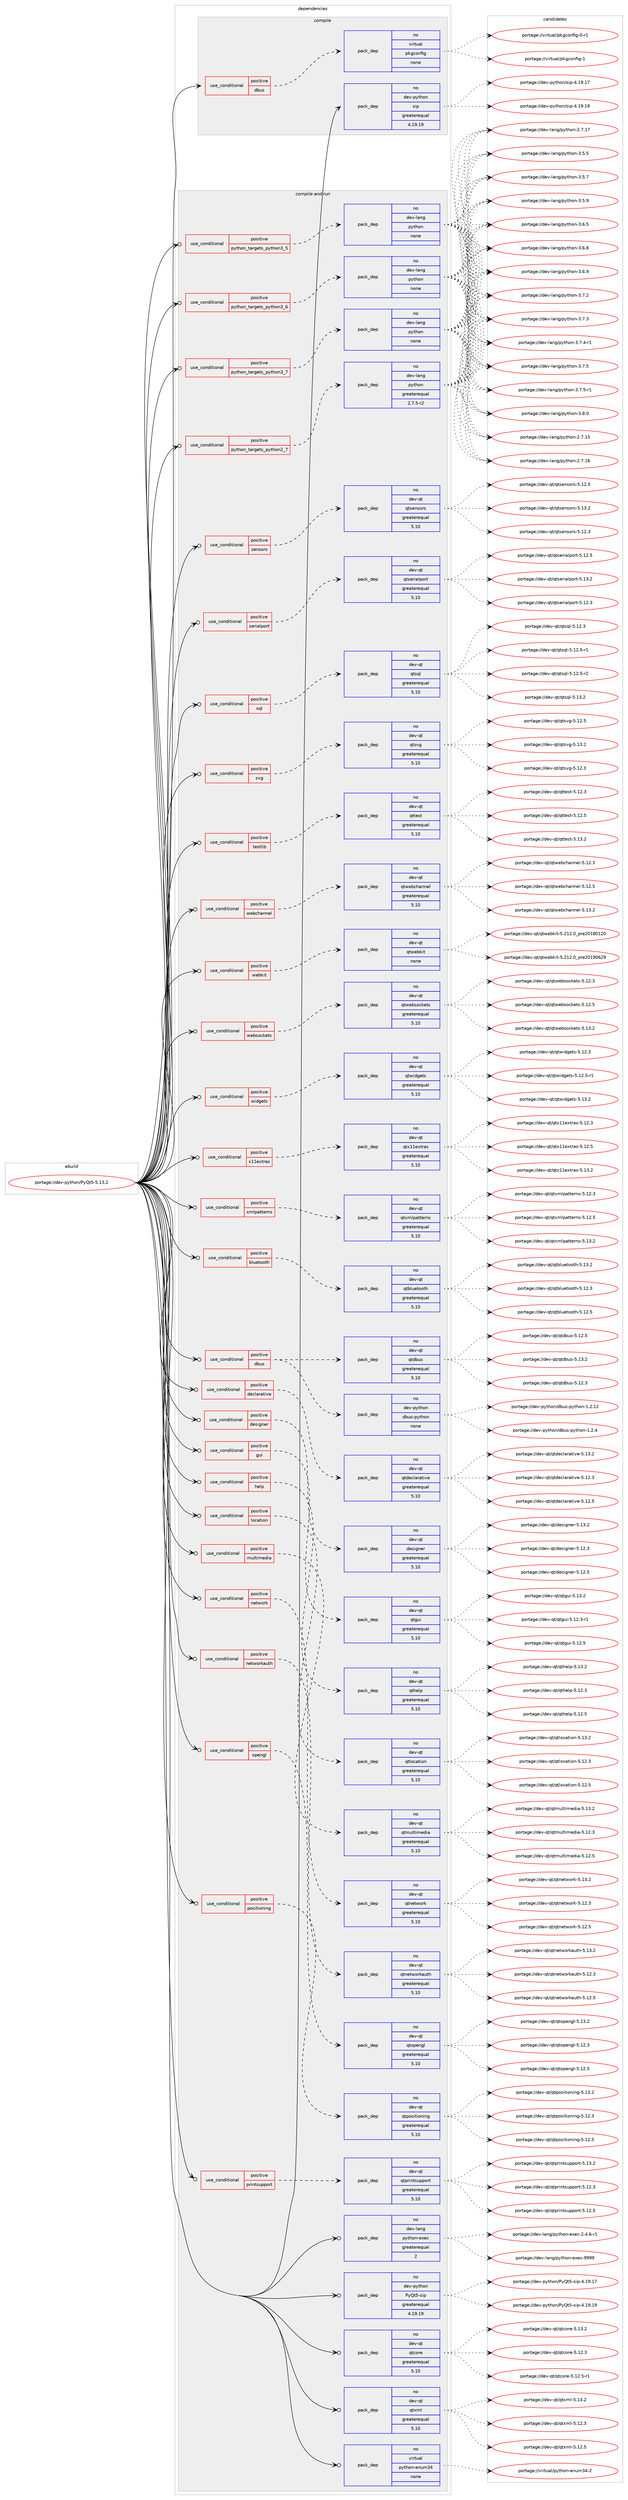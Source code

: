 digraph prolog {

# *************
# Graph options
# *************

newrank=true;
concentrate=true;
compound=true;
graph [rankdir=LR,fontname=Helvetica,fontsize=10,ranksep=1.5];#, ranksep=2.5, nodesep=0.2];
edge  [arrowhead=vee];
node  [fontname=Helvetica,fontsize=10];

# **********
# The ebuild
# **********

subgraph cluster_leftcol {
color=gray;
rank=same;
label=<<i>ebuild</i>>;
id [label="portage://dev-python/PyQt5-5.13.2", color=red, width=4, href="../dev-python/PyQt5-5.13.2.svg"];
}

# ****************
# The dependencies
# ****************

subgraph cluster_midcol {
color=gray;
label=<<i>dependencies</i>>;
subgraph cluster_compile {
fillcolor="#eeeeee";
style=filled;
label=<<i>compile</i>>;
subgraph cond25080 {
dependency128060 [label=<<TABLE BORDER="0" CELLBORDER="1" CELLSPACING="0" CELLPADDING="4"><TR><TD ROWSPAN="3" CELLPADDING="10">use_conditional</TD></TR><TR><TD>positive</TD></TR><TR><TD>dbus</TD></TR></TABLE>>, shape=none, color=red];
subgraph pack99677 {
dependency128061 [label=<<TABLE BORDER="0" CELLBORDER="1" CELLSPACING="0" CELLPADDING="4" WIDTH="220"><TR><TD ROWSPAN="6" CELLPADDING="30">pack_dep</TD></TR><TR><TD WIDTH="110">no</TD></TR><TR><TD>virtual</TD></TR><TR><TD>pkgconfig</TD></TR><TR><TD>none</TD></TR><TR><TD></TD></TR></TABLE>>, shape=none, color=blue];
}
dependency128060:e -> dependency128061:w [weight=20,style="dashed",arrowhead="vee"];
}
id:e -> dependency128060:w [weight=20,style="solid",arrowhead="vee"];
subgraph pack99678 {
dependency128062 [label=<<TABLE BORDER="0" CELLBORDER="1" CELLSPACING="0" CELLPADDING="4" WIDTH="220"><TR><TD ROWSPAN="6" CELLPADDING="30">pack_dep</TD></TR><TR><TD WIDTH="110">no</TD></TR><TR><TD>dev-python</TD></TR><TR><TD>sip</TD></TR><TR><TD>greaterequal</TD></TR><TR><TD>4.19.19</TD></TR></TABLE>>, shape=none, color=blue];
}
id:e -> dependency128062:w [weight=20,style="solid",arrowhead="vee"];
}
subgraph cluster_compileandrun {
fillcolor="#eeeeee";
style=filled;
label=<<i>compile and run</i>>;
subgraph cond25081 {
dependency128063 [label=<<TABLE BORDER="0" CELLBORDER="1" CELLSPACING="0" CELLPADDING="4"><TR><TD ROWSPAN="3" CELLPADDING="10">use_conditional</TD></TR><TR><TD>positive</TD></TR><TR><TD>bluetooth</TD></TR></TABLE>>, shape=none, color=red];
subgraph pack99679 {
dependency128064 [label=<<TABLE BORDER="0" CELLBORDER="1" CELLSPACING="0" CELLPADDING="4" WIDTH="220"><TR><TD ROWSPAN="6" CELLPADDING="30">pack_dep</TD></TR><TR><TD WIDTH="110">no</TD></TR><TR><TD>dev-qt</TD></TR><TR><TD>qtbluetooth</TD></TR><TR><TD>greaterequal</TD></TR><TR><TD>5.10</TD></TR></TABLE>>, shape=none, color=blue];
}
dependency128063:e -> dependency128064:w [weight=20,style="dashed",arrowhead="vee"];
}
id:e -> dependency128063:w [weight=20,style="solid",arrowhead="odotvee"];
subgraph cond25082 {
dependency128065 [label=<<TABLE BORDER="0" CELLBORDER="1" CELLSPACING="0" CELLPADDING="4"><TR><TD ROWSPAN="3" CELLPADDING="10">use_conditional</TD></TR><TR><TD>positive</TD></TR><TR><TD>dbus</TD></TR></TABLE>>, shape=none, color=red];
subgraph pack99680 {
dependency128066 [label=<<TABLE BORDER="0" CELLBORDER="1" CELLSPACING="0" CELLPADDING="4" WIDTH="220"><TR><TD ROWSPAN="6" CELLPADDING="30">pack_dep</TD></TR><TR><TD WIDTH="110">no</TD></TR><TR><TD>dev-python</TD></TR><TR><TD>dbus-python</TD></TR><TR><TD>none</TD></TR><TR><TD></TD></TR></TABLE>>, shape=none, color=blue];
}
dependency128065:e -> dependency128066:w [weight=20,style="dashed",arrowhead="vee"];
subgraph pack99681 {
dependency128067 [label=<<TABLE BORDER="0" CELLBORDER="1" CELLSPACING="0" CELLPADDING="4" WIDTH="220"><TR><TD ROWSPAN="6" CELLPADDING="30">pack_dep</TD></TR><TR><TD WIDTH="110">no</TD></TR><TR><TD>dev-qt</TD></TR><TR><TD>qtdbus</TD></TR><TR><TD>greaterequal</TD></TR><TR><TD>5.10</TD></TR></TABLE>>, shape=none, color=blue];
}
dependency128065:e -> dependency128067:w [weight=20,style="dashed",arrowhead="vee"];
}
id:e -> dependency128065:w [weight=20,style="solid",arrowhead="odotvee"];
subgraph cond25083 {
dependency128068 [label=<<TABLE BORDER="0" CELLBORDER="1" CELLSPACING="0" CELLPADDING="4"><TR><TD ROWSPAN="3" CELLPADDING="10">use_conditional</TD></TR><TR><TD>positive</TD></TR><TR><TD>declarative</TD></TR></TABLE>>, shape=none, color=red];
subgraph pack99682 {
dependency128069 [label=<<TABLE BORDER="0" CELLBORDER="1" CELLSPACING="0" CELLPADDING="4" WIDTH="220"><TR><TD ROWSPAN="6" CELLPADDING="30">pack_dep</TD></TR><TR><TD WIDTH="110">no</TD></TR><TR><TD>dev-qt</TD></TR><TR><TD>qtdeclarative</TD></TR><TR><TD>greaterequal</TD></TR><TR><TD>5.10</TD></TR></TABLE>>, shape=none, color=blue];
}
dependency128068:e -> dependency128069:w [weight=20,style="dashed",arrowhead="vee"];
}
id:e -> dependency128068:w [weight=20,style="solid",arrowhead="odotvee"];
subgraph cond25084 {
dependency128070 [label=<<TABLE BORDER="0" CELLBORDER="1" CELLSPACING="0" CELLPADDING="4"><TR><TD ROWSPAN="3" CELLPADDING="10">use_conditional</TD></TR><TR><TD>positive</TD></TR><TR><TD>designer</TD></TR></TABLE>>, shape=none, color=red];
subgraph pack99683 {
dependency128071 [label=<<TABLE BORDER="0" CELLBORDER="1" CELLSPACING="0" CELLPADDING="4" WIDTH="220"><TR><TD ROWSPAN="6" CELLPADDING="30">pack_dep</TD></TR><TR><TD WIDTH="110">no</TD></TR><TR><TD>dev-qt</TD></TR><TR><TD>designer</TD></TR><TR><TD>greaterequal</TD></TR><TR><TD>5.10</TD></TR></TABLE>>, shape=none, color=blue];
}
dependency128070:e -> dependency128071:w [weight=20,style="dashed",arrowhead="vee"];
}
id:e -> dependency128070:w [weight=20,style="solid",arrowhead="odotvee"];
subgraph cond25085 {
dependency128072 [label=<<TABLE BORDER="0" CELLBORDER="1" CELLSPACING="0" CELLPADDING="4"><TR><TD ROWSPAN="3" CELLPADDING="10">use_conditional</TD></TR><TR><TD>positive</TD></TR><TR><TD>gui</TD></TR></TABLE>>, shape=none, color=red];
subgraph pack99684 {
dependency128073 [label=<<TABLE BORDER="0" CELLBORDER="1" CELLSPACING="0" CELLPADDING="4" WIDTH="220"><TR><TD ROWSPAN="6" CELLPADDING="30">pack_dep</TD></TR><TR><TD WIDTH="110">no</TD></TR><TR><TD>dev-qt</TD></TR><TR><TD>qtgui</TD></TR><TR><TD>greaterequal</TD></TR><TR><TD>5.10</TD></TR></TABLE>>, shape=none, color=blue];
}
dependency128072:e -> dependency128073:w [weight=20,style="dashed",arrowhead="vee"];
}
id:e -> dependency128072:w [weight=20,style="solid",arrowhead="odotvee"];
subgraph cond25086 {
dependency128074 [label=<<TABLE BORDER="0" CELLBORDER="1" CELLSPACING="0" CELLPADDING="4"><TR><TD ROWSPAN="3" CELLPADDING="10">use_conditional</TD></TR><TR><TD>positive</TD></TR><TR><TD>help</TD></TR></TABLE>>, shape=none, color=red];
subgraph pack99685 {
dependency128075 [label=<<TABLE BORDER="0" CELLBORDER="1" CELLSPACING="0" CELLPADDING="4" WIDTH="220"><TR><TD ROWSPAN="6" CELLPADDING="30">pack_dep</TD></TR><TR><TD WIDTH="110">no</TD></TR><TR><TD>dev-qt</TD></TR><TR><TD>qthelp</TD></TR><TR><TD>greaterequal</TD></TR><TR><TD>5.10</TD></TR></TABLE>>, shape=none, color=blue];
}
dependency128074:e -> dependency128075:w [weight=20,style="dashed",arrowhead="vee"];
}
id:e -> dependency128074:w [weight=20,style="solid",arrowhead="odotvee"];
subgraph cond25087 {
dependency128076 [label=<<TABLE BORDER="0" CELLBORDER="1" CELLSPACING="0" CELLPADDING="4"><TR><TD ROWSPAN="3" CELLPADDING="10">use_conditional</TD></TR><TR><TD>positive</TD></TR><TR><TD>location</TD></TR></TABLE>>, shape=none, color=red];
subgraph pack99686 {
dependency128077 [label=<<TABLE BORDER="0" CELLBORDER="1" CELLSPACING="0" CELLPADDING="4" WIDTH="220"><TR><TD ROWSPAN="6" CELLPADDING="30">pack_dep</TD></TR><TR><TD WIDTH="110">no</TD></TR><TR><TD>dev-qt</TD></TR><TR><TD>qtlocation</TD></TR><TR><TD>greaterequal</TD></TR><TR><TD>5.10</TD></TR></TABLE>>, shape=none, color=blue];
}
dependency128076:e -> dependency128077:w [weight=20,style="dashed",arrowhead="vee"];
}
id:e -> dependency128076:w [weight=20,style="solid",arrowhead="odotvee"];
subgraph cond25088 {
dependency128078 [label=<<TABLE BORDER="0" CELLBORDER="1" CELLSPACING="0" CELLPADDING="4"><TR><TD ROWSPAN="3" CELLPADDING="10">use_conditional</TD></TR><TR><TD>positive</TD></TR><TR><TD>multimedia</TD></TR></TABLE>>, shape=none, color=red];
subgraph pack99687 {
dependency128079 [label=<<TABLE BORDER="0" CELLBORDER="1" CELLSPACING="0" CELLPADDING="4" WIDTH="220"><TR><TD ROWSPAN="6" CELLPADDING="30">pack_dep</TD></TR><TR><TD WIDTH="110">no</TD></TR><TR><TD>dev-qt</TD></TR><TR><TD>qtmultimedia</TD></TR><TR><TD>greaterequal</TD></TR><TR><TD>5.10</TD></TR></TABLE>>, shape=none, color=blue];
}
dependency128078:e -> dependency128079:w [weight=20,style="dashed",arrowhead="vee"];
}
id:e -> dependency128078:w [weight=20,style="solid",arrowhead="odotvee"];
subgraph cond25089 {
dependency128080 [label=<<TABLE BORDER="0" CELLBORDER="1" CELLSPACING="0" CELLPADDING="4"><TR><TD ROWSPAN="3" CELLPADDING="10">use_conditional</TD></TR><TR><TD>positive</TD></TR><TR><TD>network</TD></TR></TABLE>>, shape=none, color=red];
subgraph pack99688 {
dependency128081 [label=<<TABLE BORDER="0" CELLBORDER="1" CELLSPACING="0" CELLPADDING="4" WIDTH="220"><TR><TD ROWSPAN="6" CELLPADDING="30">pack_dep</TD></TR><TR><TD WIDTH="110">no</TD></TR><TR><TD>dev-qt</TD></TR><TR><TD>qtnetwork</TD></TR><TR><TD>greaterequal</TD></TR><TR><TD>5.10</TD></TR></TABLE>>, shape=none, color=blue];
}
dependency128080:e -> dependency128081:w [weight=20,style="dashed",arrowhead="vee"];
}
id:e -> dependency128080:w [weight=20,style="solid",arrowhead="odotvee"];
subgraph cond25090 {
dependency128082 [label=<<TABLE BORDER="0" CELLBORDER="1" CELLSPACING="0" CELLPADDING="4"><TR><TD ROWSPAN="3" CELLPADDING="10">use_conditional</TD></TR><TR><TD>positive</TD></TR><TR><TD>networkauth</TD></TR></TABLE>>, shape=none, color=red];
subgraph pack99689 {
dependency128083 [label=<<TABLE BORDER="0" CELLBORDER="1" CELLSPACING="0" CELLPADDING="4" WIDTH="220"><TR><TD ROWSPAN="6" CELLPADDING="30">pack_dep</TD></TR><TR><TD WIDTH="110">no</TD></TR><TR><TD>dev-qt</TD></TR><TR><TD>qtnetworkauth</TD></TR><TR><TD>greaterequal</TD></TR><TR><TD>5.10</TD></TR></TABLE>>, shape=none, color=blue];
}
dependency128082:e -> dependency128083:w [weight=20,style="dashed",arrowhead="vee"];
}
id:e -> dependency128082:w [weight=20,style="solid",arrowhead="odotvee"];
subgraph cond25091 {
dependency128084 [label=<<TABLE BORDER="0" CELLBORDER="1" CELLSPACING="0" CELLPADDING="4"><TR><TD ROWSPAN="3" CELLPADDING="10">use_conditional</TD></TR><TR><TD>positive</TD></TR><TR><TD>opengl</TD></TR></TABLE>>, shape=none, color=red];
subgraph pack99690 {
dependency128085 [label=<<TABLE BORDER="0" CELLBORDER="1" CELLSPACING="0" CELLPADDING="4" WIDTH="220"><TR><TD ROWSPAN="6" CELLPADDING="30">pack_dep</TD></TR><TR><TD WIDTH="110">no</TD></TR><TR><TD>dev-qt</TD></TR><TR><TD>qtopengl</TD></TR><TR><TD>greaterequal</TD></TR><TR><TD>5.10</TD></TR></TABLE>>, shape=none, color=blue];
}
dependency128084:e -> dependency128085:w [weight=20,style="dashed",arrowhead="vee"];
}
id:e -> dependency128084:w [weight=20,style="solid",arrowhead="odotvee"];
subgraph cond25092 {
dependency128086 [label=<<TABLE BORDER="0" CELLBORDER="1" CELLSPACING="0" CELLPADDING="4"><TR><TD ROWSPAN="3" CELLPADDING="10">use_conditional</TD></TR><TR><TD>positive</TD></TR><TR><TD>positioning</TD></TR></TABLE>>, shape=none, color=red];
subgraph pack99691 {
dependency128087 [label=<<TABLE BORDER="0" CELLBORDER="1" CELLSPACING="0" CELLPADDING="4" WIDTH="220"><TR><TD ROWSPAN="6" CELLPADDING="30">pack_dep</TD></TR><TR><TD WIDTH="110">no</TD></TR><TR><TD>dev-qt</TD></TR><TR><TD>qtpositioning</TD></TR><TR><TD>greaterequal</TD></TR><TR><TD>5.10</TD></TR></TABLE>>, shape=none, color=blue];
}
dependency128086:e -> dependency128087:w [weight=20,style="dashed",arrowhead="vee"];
}
id:e -> dependency128086:w [weight=20,style="solid",arrowhead="odotvee"];
subgraph cond25093 {
dependency128088 [label=<<TABLE BORDER="0" CELLBORDER="1" CELLSPACING="0" CELLPADDING="4"><TR><TD ROWSPAN="3" CELLPADDING="10">use_conditional</TD></TR><TR><TD>positive</TD></TR><TR><TD>printsupport</TD></TR></TABLE>>, shape=none, color=red];
subgraph pack99692 {
dependency128089 [label=<<TABLE BORDER="0" CELLBORDER="1" CELLSPACING="0" CELLPADDING="4" WIDTH="220"><TR><TD ROWSPAN="6" CELLPADDING="30">pack_dep</TD></TR><TR><TD WIDTH="110">no</TD></TR><TR><TD>dev-qt</TD></TR><TR><TD>qtprintsupport</TD></TR><TR><TD>greaterequal</TD></TR><TR><TD>5.10</TD></TR></TABLE>>, shape=none, color=blue];
}
dependency128088:e -> dependency128089:w [weight=20,style="dashed",arrowhead="vee"];
}
id:e -> dependency128088:w [weight=20,style="solid",arrowhead="odotvee"];
subgraph cond25094 {
dependency128090 [label=<<TABLE BORDER="0" CELLBORDER="1" CELLSPACING="0" CELLPADDING="4"><TR><TD ROWSPAN="3" CELLPADDING="10">use_conditional</TD></TR><TR><TD>positive</TD></TR><TR><TD>python_targets_python2_7</TD></TR></TABLE>>, shape=none, color=red];
subgraph pack99693 {
dependency128091 [label=<<TABLE BORDER="0" CELLBORDER="1" CELLSPACING="0" CELLPADDING="4" WIDTH="220"><TR><TD ROWSPAN="6" CELLPADDING="30">pack_dep</TD></TR><TR><TD WIDTH="110">no</TD></TR><TR><TD>dev-lang</TD></TR><TR><TD>python</TD></TR><TR><TD>greaterequal</TD></TR><TR><TD>2.7.5-r2</TD></TR></TABLE>>, shape=none, color=blue];
}
dependency128090:e -> dependency128091:w [weight=20,style="dashed",arrowhead="vee"];
}
id:e -> dependency128090:w [weight=20,style="solid",arrowhead="odotvee"];
subgraph cond25095 {
dependency128092 [label=<<TABLE BORDER="0" CELLBORDER="1" CELLSPACING="0" CELLPADDING="4"><TR><TD ROWSPAN="3" CELLPADDING="10">use_conditional</TD></TR><TR><TD>positive</TD></TR><TR><TD>python_targets_python3_5</TD></TR></TABLE>>, shape=none, color=red];
subgraph pack99694 {
dependency128093 [label=<<TABLE BORDER="0" CELLBORDER="1" CELLSPACING="0" CELLPADDING="4" WIDTH="220"><TR><TD ROWSPAN="6" CELLPADDING="30">pack_dep</TD></TR><TR><TD WIDTH="110">no</TD></TR><TR><TD>dev-lang</TD></TR><TR><TD>python</TD></TR><TR><TD>none</TD></TR><TR><TD></TD></TR></TABLE>>, shape=none, color=blue];
}
dependency128092:e -> dependency128093:w [weight=20,style="dashed",arrowhead="vee"];
}
id:e -> dependency128092:w [weight=20,style="solid",arrowhead="odotvee"];
subgraph cond25096 {
dependency128094 [label=<<TABLE BORDER="0" CELLBORDER="1" CELLSPACING="0" CELLPADDING="4"><TR><TD ROWSPAN="3" CELLPADDING="10">use_conditional</TD></TR><TR><TD>positive</TD></TR><TR><TD>python_targets_python3_6</TD></TR></TABLE>>, shape=none, color=red];
subgraph pack99695 {
dependency128095 [label=<<TABLE BORDER="0" CELLBORDER="1" CELLSPACING="0" CELLPADDING="4" WIDTH="220"><TR><TD ROWSPAN="6" CELLPADDING="30">pack_dep</TD></TR><TR><TD WIDTH="110">no</TD></TR><TR><TD>dev-lang</TD></TR><TR><TD>python</TD></TR><TR><TD>none</TD></TR><TR><TD></TD></TR></TABLE>>, shape=none, color=blue];
}
dependency128094:e -> dependency128095:w [weight=20,style="dashed",arrowhead="vee"];
}
id:e -> dependency128094:w [weight=20,style="solid",arrowhead="odotvee"];
subgraph cond25097 {
dependency128096 [label=<<TABLE BORDER="0" CELLBORDER="1" CELLSPACING="0" CELLPADDING="4"><TR><TD ROWSPAN="3" CELLPADDING="10">use_conditional</TD></TR><TR><TD>positive</TD></TR><TR><TD>python_targets_python3_7</TD></TR></TABLE>>, shape=none, color=red];
subgraph pack99696 {
dependency128097 [label=<<TABLE BORDER="0" CELLBORDER="1" CELLSPACING="0" CELLPADDING="4" WIDTH="220"><TR><TD ROWSPAN="6" CELLPADDING="30">pack_dep</TD></TR><TR><TD WIDTH="110">no</TD></TR><TR><TD>dev-lang</TD></TR><TR><TD>python</TD></TR><TR><TD>none</TD></TR><TR><TD></TD></TR></TABLE>>, shape=none, color=blue];
}
dependency128096:e -> dependency128097:w [weight=20,style="dashed",arrowhead="vee"];
}
id:e -> dependency128096:w [weight=20,style="solid",arrowhead="odotvee"];
subgraph cond25098 {
dependency128098 [label=<<TABLE BORDER="0" CELLBORDER="1" CELLSPACING="0" CELLPADDING="4"><TR><TD ROWSPAN="3" CELLPADDING="10">use_conditional</TD></TR><TR><TD>positive</TD></TR><TR><TD>sensors</TD></TR></TABLE>>, shape=none, color=red];
subgraph pack99697 {
dependency128099 [label=<<TABLE BORDER="0" CELLBORDER="1" CELLSPACING="0" CELLPADDING="4" WIDTH="220"><TR><TD ROWSPAN="6" CELLPADDING="30">pack_dep</TD></TR><TR><TD WIDTH="110">no</TD></TR><TR><TD>dev-qt</TD></TR><TR><TD>qtsensors</TD></TR><TR><TD>greaterequal</TD></TR><TR><TD>5.10</TD></TR></TABLE>>, shape=none, color=blue];
}
dependency128098:e -> dependency128099:w [weight=20,style="dashed",arrowhead="vee"];
}
id:e -> dependency128098:w [weight=20,style="solid",arrowhead="odotvee"];
subgraph cond25099 {
dependency128100 [label=<<TABLE BORDER="0" CELLBORDER="1" CELLSPACING="0" CELLPADDING="4"><TR><TD ROWSPAN="3" CELLPADDING="10">use_conditional</TD></TR><TR><TD>positive</TD></TR><TR><TD>serialport</TD></TR></TABLE>>, shape=none, color=red];
subgraph pack99698 {
dependency128101 [label=<<TABLE BORDER="0" CELLBORDER="1" CELLSPACING="0" CELLPADDING="4" WIDTH="220"><TR><TD ROWSPAN="6" CELLPADDING="30">pack_dep</TD></TR><TR><TD WIDTH="110">no</TD></TR><TR><TD>dev-qt</TD></TR><TR><TD>qtserialport</TD></TR><TR><TD>greaterequal</TD></TR><TR><TD>5.10</TD></TR></TABLE>>, shape=none, color=blue];
}
dependency128100:e -> dependency128101:w [weight=20,style="dashed",arrowhead="vee"];
}
id:e -> dependency128100:w [weight=20,style="solid",arrowhead="odotvee"];
subgraph cond25100 {
dependency128102 [label=<<TABLE BORDER="0" CELLBORDER="1" CELLSPACING="0" CELLPADDING="4"><TR><TD ROWSPAN="3" CELLPADDING="10">use_conditional</TD></TR><TR><TD>positive</TD></TR><TR><TD>sql</TD></TR></TABLE>>, shape=none, color=red];
subgraph pack99699 {
dependency128103 [label=<<TABLE BORDER="0" CELLBORDER="1" CELLSPACING="0" CELLPADDING="4" WIDTH="220"><TR><TD ROWSPAN="6" CELLPADDING="30">pack_dep</TD></TR><TR><TD WIDTH="110">no</TD></TR><TR><TD>dev-qt</TD></TR><TR><TD>qtsql</TD></TR><TR><TD>greaterequal</TD></TR><TR><TD>5.10</TD></TR></TABLE>>, shape=none, color=blue];
}
dependency128102:e -> dependency128103:w [weight=20,style="dashed",arrowhead="vee"];
}
id:e -> dependency128102:w [weight=20,style="solid",arrowhead="odotvee"];
subgraph cond25101 {
dependency128104 [label=<<TABLE BORDER="0" CELLBORDER="1" CELLSPACING="0" CELLPADDING="4"><TR><TD ROWSPAN="3" CELLPADDING="10">use_conditional</TD></TR><TR><TD>positive</TD></TR><TR><TD>svg</TD></TR></TABLE>>, shape=none, color=red];
subgraph pack99700 {
dependency128105 [label=<<TABLE BORDER="0" CELLBORDER="1" CELLSPACING="0" CELLPADDING="4" WIDTH="220"><TR><TD ROWSPAN="6" CELLPADDING="30">pack_dep</TD></TR><TR><TD WIDTH="110">no</TD></TR><TR><TD>dev-qt</TD></TR><TR><TD>qtsvg</TD></TR><TR><TD>greaterequal</TD></TR><TR><TD>5.10</TD></TR></TABLE>>, shape=none, color=blue];
}
dependency128104:e -> dependency128105:w [weight=20,style="dashed",arrowhead="vee"];
}
id:e -> dependency128104:w [weight=20,style="solid",arrowhead="odotvee"];
subgraph cond25102 {
dependency128106 [label=<<TABLE BORDER="0" CELLBORDER="1" CELLSPACING="0" CELLPADDING="4"><TR><TD ROWSPAN="3" CELLPADDING="10">use_conditional</TD></TR><TR><TD>positive</TD></TR><TR><TD>testlib</TD></TR></TABLE>>, shape=none, color=red];
subgraph pack99701 {
dependency128107 [label=<<TABLE BORDER="0" CELLBORDER="1" CELLSPACING="0" CELLPADDING="4" WIDTH="220"><TR><TD ROWSPAN="6" CELLPADDING="30">pack_dep</TD></TR><TR><TD WIDTH="110">no</TD></TR><TR><TD>dev-qt</TD></TR><TR><TD>qttest</TD></TR><TR><TD>greaterequal</TD></TR><TR><TD>5.10</TD></TR></TABLE>>, shape=none, color=blue];
}
dependency128106:e -> dependency128107:w [weight=20,style="dashed",arrowhead="vee"];
}
id:e -> dependency128106:w [weight=20,style="solid",arrowhead="odotvee"];
subgraph cond25103 {
dependency128108 [label=<<TABLE BORDER="0" CELLBORDER="1" CELLSPACING="0" CELLPADDING="4"><TR><TD ROWSPAN="3" CELLPADDING="10">use_conditional</TD></TR><TR><TD>positive</TD></TR><TR><TD>webchannel</TD></TR></TABLE>>, shape=none, color=red];
subgraph pack99702 {
dependency128109 [label=<<TABLE BORDER="0" CELLBORDER="1" CELLSPACING="0" CELLPADDING="4" WIDTH="220"><TR><TD ROWSPAN="6" CELLPADDING="30">pack_dep</TD></TR><TR><TD WIDTH="110">no</TD></TR><TR><TD>dev-qt</TD></TR><TR><TD>qtwebchannel</TD></TR><TR><TD>greaterequal</TD></TR><TR><TD>5.10</TD></TR></TABLE>>, shape=none, color=blue];
}
dependency128108:e -> dependency128109:w [weight=20,style="dashed",arrowhead="vee"];
}
id:e -> dependency128108:w [weight=20,style="solid",arrowhead="odotvee"];
subgraph cond25104 {
dependency128110 [label=<<TABLE BORDER="0" CELLBORDER="1" CELLSPACING="0" CELLPADDING="4"><TR><TD ROWSPAN="3" CELLPADDING="10">use_conditional</TD></TR><TR><TD>positive</TD></TR><TR><TD>webkit</TD></TR></TABLE>>, shape=none, color=red];
subgraph pack99703 {
dependency128111 [label=<<TABLE BORDER="0" CELLBORDER="1" CELLSPACING="0" CELLPADDING="4" WIDTH="220"><TR><TD ROWSPAN="6" CELLPADDING="30">pack_dep</TD></TR><TR><TD WIDTH="110">no</TD></TR><TR><TD>dev-qt</TD></TR><TR><TD>qtwebkit</TD></TR><TR><TD>none</TD></TR><TR><TD></TD></TR></TABLE>>, shape=none, color=blue];
}
dependency128110:e -> dependency128111:w [weight=20,style="dashed",arrowhead="vee"];
}
id:e -> dependency128110:w [weight=20,style="solid",arrowhead="odotvee"];
subgraph cond25105 {
dependency128112 [label=<<TABLE BORDER="0" CELLBORDER="1" CELLSPACING="0" CELLPADDING="4"><TR><TD ROWSPAN="3" CELLPADDING="10">use_conditional</TD></TR><TR><TD>positive</TD></TR><TR><TD>websockets</TD></TR></TABLE>>, shape=none, color=red];
subgraph pack99704 {
dependency128113 [label=<<TABLE BORDER="0" CELLBORDER="1" CELLSPACING="0" CELLPADDING="4" WIDTH="220"><TR><TD ROWSPAN="6" CELLPADDING="30">pack_dep</TD></TR><TR><TD WIDTH="110">no</TD></TR><TR><TD>dev-qt</TD></TR><TR><TD>qtwebsockets</TD></TR><TR><TD>greaterequal</TD></TR><TR><TD>5.10</TD></TR></TABLE>>, shape=none, color=blue];
}
dependency128112:e -> dependency128113:w [weight=20,style="dashed",arrowhead="vee"];
}
id:e -> dependency128112:w [weight=20,style="solid",arrowhead="odotvee"];
subgraph cond25106 {
dependency128114 [label=<<TABLE BORDER="0" CELLBORDER="1" CELLSPACING="0" CELLPADDING="4"><TR><TD ROWSPAN="3" CELLPADDING="10">use_conditional</TD></TR><TR><TD>positive</TD></TR><TR><TD>widgets</TD></TR></TABLE>>, shape=none, color=red];
subgraph pack99705 {
dependency128115 [label=<<TABLE BORDER="0" CELLBORDER="1" CELLSPACING="0" CELLPADDING="4" WIDTH="220"><TR><TD ROWSPAN="6" CELLPADDING="30">pack_dep</TD></TR><TR><TD WIDTH="110">no</TD></TR><TR><TD>dev-qt</TD></TR><TR><TD>qtwidgets</TD></TR><TR><TD>greaterequal</TD></TR><TR><TD>5.10</TD></TR></TABLE>>, shape=none, color=blue];
}
dependency128114:e -> dependency128115:w [weight=20,style="dashed",arrowhead="vee"];
}
id:e -> dependency128114:w [weight=20,style="solid",arrowhead="odotvee"];
subgraph cond25107 {
dependency128116 [label=<<TABLE BORDER="0" CELLBORDER="1" CELLSPACING="0" CELLPADDING="4"><TR><TD ROWSPAN="3" CELLPADDING="10">use_conditional</TD></TR><TR><TD>positive</TD></TR><TR><TD>x11extras</TD></TR></TABLE>>, shape=none, color=red];
subgraph pack99706 {
dependency128117 [label=<<TABLE BORDER="0" CELLBORDER="1" CELLSPACING="0" CELLPADDING="4" WIDTH="220"><TR><TD ROWSPAN="6" CELLPADDING="30">pack_dep</TD></TR><TR><TD WIDTH="110">no</TD></TR><TR><TD>dev-qt</TD></TR><TR><TD>qtx11extras</TD></TR><TR><TD>greaterequal</TD></TR><TR><TD>5.10</TD></TR></TABLE>>, shape=none, color=blue];
}
dependency128116:e -> dependency128117:w [weight=20,style="dashed",arrowhead="vee"];
}
id:e -> dependency128116:w [weight=20,style="solid",arrowhead="odotvee"];
subgraph cond25108 {
dependency128118 [label=<<TABLE BORDER="0" CELLBORDER="1" CELLSPACING="0" CELLPADDING="4"><TR><TD ROWSPAN="3" CELLPADDING="10">use_conditional</TD></TR><TR><TD>positive</TD></TR><TR><TD>xmlpatterns</TD></TR></TABLE>>, shape=none, color=red];
subgraph pack99707 {
dependency128119 [label=<<TABLE BORDER="0" CELLBORDER="1" CELLSPACING="0" CELLPADDING="4" WIDTH="220"><TR><TD ROWSPAN="6" CELLPADDING="30">pack_dep</TD></TR><TR><TD WIDTH="110">no</TD></TR><TR><TD>dev-qt</TD></TR><TR><TD>qtxmlpatterns</TD></TR><TR><TD>greaterequal</TD></TR><TR><TD>5.10</TD></TR></TABLE>>, shape=none, color=blue];
}
dependency128118:e -> dependency128119:w [weight=20,style="dashed",arrowhead="vee"];
}
id:e -> dependency128118:w [weight=20,style="solid",arrowhead="odotvee"];
subgraph pack99708 {
dependency128120 [label=<<TABLE BORDER="0" CELLBORDER="1" CELLSPACING="0" CELLPADDING="4" WIDTH="220"><TR><TD ROWSPAN="6" CELLPADDING="30">pack_dep</TD></TR><TR><TD WIDTH="110">no</TD></TR><TR><TD>dev-lang</TD></TR><TR><TD>python-exec</TD></TR><TR><TD>greaterequal</TD></TR><TR><TD>2</TD></TR></TABLE>>, shape=none, color=blue];
}
id:e -> dependency128120:w [weight=20,style="solid",arrowhead="odotvee"];
subgraph pack99709 {
dependency128121 [label=<<TABLE BORDER="0" CELLBORDER="1" CELLSPACING="0" CELLPADDING="4" WIDTH="220"><TR><TD ROWSPAN="6" CELLPADDING="30">pack_dep</TD></TR><TR><TD WIDTH="110">no</TD></TR><TR><TD>dev-python</TD></TR><TR><TD>PyQt5-sip</TD></TR><TR><TD>greaterequal</TD></TR><TR><TD>4.19.19</TD></TR></TABLE>>, shape=none, color=blue];
}
id:e -> dependency128121:w [weight=20,style="solid",arrowhead="odotvee"];
subgraph pack99710 {
dependency128122 [label=<<TABLE BORDER="0" CELLBORDER="1" CELLSPACING="0" CELLPADDING="4" WIDTH="220"><TR><TD ROWSPAN="6" CELLPADDING="30">pack_dep</TD></TR><TR><TD WIDTH="110">no</TD></TR><TR><TD>dev-qt</TD></TR><TR><TD>qtcore</TD></TR><TR><TD>greaterequal</TD></TR><TR><TD>5.10</TD></TR></TABLE>>, shape=none, color=blue];
}
id:e -> dependency128122:w [weight=20,style="solid",arrowhead="odotvee"];
subgraph pack99711 {
dependency128123 [label=<<TABLE BORDER="0" CELLBORDER="1" CELLSPACING="0" CELLPADDING="4" WIDTH="220"><TR><TD ROWSPAN="6" CELLPADDING="30">pack_dep</TD></TR><TR><TD WIDTH="110">no</TD></TR><TR><TD>dev-qt</TD></TR><TR><TD>qtxml</TD></TR><TR><TD>greaterequal</TD></TR><TR><TD>5.10</TD></TR></TABLE>>, shape=none, color=blue];
}
id:e -> dependency128123:w [weight=20,style="solid",arrowhead="odotvee"];
subgraph pack99712 {
dependency128124 [label=<<TABLE BORDER="0" CELLBORDER="1" CELLSPACING="0" CELLPADDING="4" WIDTH="220"><TR><TD ROWSPAN="6" CELLPADDING="30">pack_dep</TD></TR><TR><TD WIDTH="110">no</TD></TR><TR><TD>virtual</TD></TR><TR><TD>python-enum34</TD></TR><TR><TD>none</TD></TR><TR><TD></TD></TR></TABLE>>, shape=none, color=blue];
}
id:e -> dependency128124:w [weight=20,style="solid",arrowhead="odotvee"];
}
subgraph cluster_run {
fillcolor="#eeeeee";
style=filled;
label=<<i>run</i>>;
}
}

# **************
# The candidates
# **************

subgraph cluster_choices {
rank=same;
color=gray;
label=<<i>candidates</i>>;

subgraph choice99677 {
color=black;
nodesep=1;
choiceportage11810511411611797108471121071039911111010210510345484511449 [label="portage://virtual/pkgconfig-0-r1", color=red, width=4,href="../virtual/pkgconfig-0-r1.svg"];
choiceportage1181051141161179710847112107103991111101021051034549 [label="portage://virtual/pkgconfig-1", color=red, width=4,href="../virtual/pkgconfig-1.svg"];
dependency128061:e -> choiceportage11810511411611797108471121071039911111010210510345484511449:w [style=dotted,weight="100"];
dependency128061:e -> choiceportage1181051141161179710847112107103991111101021051034549:w [style=dotted,weight="100"];
}
subgraph choice99678 {
color=black;
nodesep=1;
choiceportage10010111845112121116104111110471151051124552464957464955 [label="portage://dev-python/sip-4.19.17", color=red, width=4,href="../dev-python/sip-4.19.17.svg"];
choiceportage10010111845112121116104111110471151051124552464957464957 [label="portage://dev-python/sip-4.19.19", color=red, width=4,href="../dev-python/sip-4.19.19.svg"];
dependency128062:e -> choiceportage10010111845112121116104111110471151051124552464957464955:w [style=dotted,weight="100"];
dependency128062:e -> choiceportage10010111845112121116104111110471151051124552464957464957:w [style=dotted,weight="100"];
}
subgraph choice99679 {
color=black;
nodesep=1;
choiceportage10010111845113116471131169810811710111611111111610445534649504651 [label="portage://dev-qt/qtbluetooth-5.12.3", color=red, width=4,href="../dev-qt/qtbluetooth-5.12.3.svg"];
choiceportage10010111845113116471131169810811710111611111111610445534649504653 [label="portage://dev-qt/qtbluetooth-5.12.5", color=red, width=4,href="../dev-qt/qtbluetooth-5.12.5.svg"];
choiceportage10010111845113116471131169810811710111611111111610445534649514650 [label="portage://dev-qt/qtbluetooth-5.13.2", color=red, width=4,href="../dev-qt/qtbluetooth-5.13.2.svg"];
dependency128064:e -> choiceportage10010111845113116471131169810811710111611111111610445534649504651:w [style=dotted,weight="100"];
dependency128064:e -> choiceportage10010111845113116471131169810811710111611111111610445534649504653:w [style=dotted,weight="100"];
dependency128064:e -> choiceportage10010111845113116471131169810811710111611111111610445534649514650:w [style=dotted,weight="100"];
}
subgraph choice99680 {
color=black;
nodesep=1;
choiceportage1001011184511212111610411111047100981171154511212111610411111045494650464950 [label="portage://dev-python/dbus-python-1.2.12", color=red, width=4,href="../dev-python/dbus-python-1.2.12.svg"];
choiceportage10010111845112121116104111110471009811711545112121116104111110454946504652 [label="portage://dev-python/dbus-python-1.2.4", color=red, width=4,href="../dev-python/dbus-python-1.2.4.svg"];
dependency128066:e -> choiceportage1001011184511212111610411111047100981171154511212111610411111045494650464950:w [style=dotted,weight="100"];
dependency128066:e -> choiceportage10010111845112121116104111110471009811711545112121116104111110454946504652:w [style=dotted,weight="100"];
}
subgraph choice99681 {
color=black;
nodesep=1;
choiceportage10010111845113116471131161009811711545534649504651 [label="portage://dev-qt/qtdbus-5.12.3", color=red, width=4,href="../dev-qt/qtdbus-5.12.3.svg"];
choiceportage10010111845113116471131161009811711545534649504653 [label="portage://dev-qt/qtdbus-5.12.5", color=red, width=4,href="../dev-qt/qtdbus-5.12.5.svg"];
choiceportage10010111845113116471131161009811711545534649514650 [label="portage://dev-qt/qtdbus-5.13.2", color=red, width=4,href="../dev-qt/qtdbus-5.13.2.svg"];
dependency128067:e -> choiceportage10010111845113116471131161009811711545534649504651:w [style=dotted,weight="100"];
dependency128067:e -> choiceportage10010111845113116471131161009811711545534649504653:w [style=dotted,weight="100"];
dependency128067:e -> choiceportage10010111845113116471131161009811711545534649514650:w [style=dotted,weight="100"];
}
subgraph choice99682 {
color=black;
nodesep=1;
choiceportage100101118451131164711311610010199108971149711610511810145534649504651 [label="portage://dev-qt/qtdeclarative-5.12.3", color=red, width=4,href="../dev-qt/qtdeclarative-5.12.3.svg"];
choiceportage100101118451131164711311610010199108971149711610511810145534649504653 [label="portage://dev-qt/qtdeclarative-5.12.5", color=red, width=4,href="../dev-qt/qtdeclarative-5.12.5.svg"];
choiceportage100101118451131164711311610010199108971149711610511810145534649514650 [label="portage://dev-qt/qtdeclarative-5.13.2", color=red, width=4,href="../dev-qt/qtdeclarative-5.13.2.svg"];
dependency128069:e -> choiceportage100101118451131164711311610010199108971149711610511810145534649504651:w [style=dotted,weight="100"];
dependency128069:e -> choiceportage100101118451131164711311610010199108971149711610511810145534649504653:w [style=dotted,weight="100"];
dependency128069:e -> choiceportage100101118451131164711311610010199108971149711610511810145534649514650:w [style=dotted,weight="100"];
}
subgraph choice99683 {
color=black;
nodesep=1;
choiceportage100101118451131164710010111510510311010111445534649504651 [label="portage://dev-qt/designer-5.12.3", color=red, width=4,href="../dev-qt/designer-5.12.3.svg"];
choiceportage100101118451131164710010111510510311010111445534649504653 [label="portage://dev-qt/designer-5.12.5", color=red, width=4,href="../dev-qt/designer-5.12.5.svg"];
choiceportage100101118451131164710010111510510311010111445534649514650 [label="portage://dev-qt/designer-5.13.2", color=red, width=4,href="../dev-qt/designer-5.13.2.svg"];
dependency128071:e -> choiceportage100101118451131164710010111510510311010111445534649504651:w [style=dotted,weight="100"];
dependency128071:e -> choiceportage100101118451131164710010111510510311010111445534649504653:w [style=dotted,weight="100"];
dependency128071:e -> choiceportage100101118451131164710010111510510311010111445534649514650:w [style=dotted,weight="100"];
}
subgraph choice99684 {
color=black;
nodesep=1;
choiceportage1001011184511311647113116103117105455346495046514511449 [label="portage://dev-qt/qtgui-5.12.3-r1", color=red, width=4,href="../dev-qt/qtgui-5.12.3-r1.svg"];
choiceportage100101118451131164711311610311710545534649504653 [label="portage://dev-qt/qtgui-5.12.5", color=red, width=4,href="../dev-qt/qtgui-5.12.5.svg"];
choiceportage100101118451131164711311610311710545534649514650 [label="portage://dev-qt/qtgui-5.13.2", color=red, width=4,href="../dev-qt/qtgui-5.13.2.svg"];
dependency128073:e -> choiceportage1001011184511311647113116103117105455346495046514511449:w [style=dotted,weight="100"];
dependency128073:e -> choiceportage100101118451131164711311610311710545534649504653:w [style=dotted,weight="100"];
dependency128073:e -> choiceportage100101118451131164711311610311710545534649514650:w [style=dotted,weight="100"];
}
subgraph choice99685 {
color=black;
nodesep=1;
choiceportage100101118451131164711311610410110811245534649504651 [label="portage://dev-qt/qthelp-5.12.3", color=red, width=4,href="../dev-qt/qthelp-5.12.3.svg"];
choiceportage100101118451131164711311610410110811245534649504653 [label="portage://dev-qt/qthelp-5.12.5", color=red, width=4,href="../dev-qt/qthelp-5.12.5.svg"];
choiceportage100101118451131164711311610410110811245534649514650 [label="portage://dev-qt/qthelp-5.13.2", color=red, width=4,href="../dev-qt/qthelp-5.13.2.svg"];
dependency128075:e -> choiceportage100101118451131164711311610410110811245534649504651:w [style=dotted,weight="100"];
dependency128075:e -> choiceportage100101118451131164711311610410110811245534649504653:w [style=dotted,weight="100"];
dependency128075:e -> choiceportage100101118451131164711311610410110811245534649514650:w [style=dotted,weight="100"];
}
subgraph choice99686 {
color=black;
nodesep=1;
choiceportage1001011184511311647113116108111999711610511111045534649504651 [label="portage://dev-qt/qtlocation-5.12.3", color=red, width=4,href="../dev-qt/qtlocation-5.12.3.svg"];
choiceportage1001011184511311647113116108111999711610511111045534649504653 [label="portage://dev-qt/qtlocation-5.12.5", color=red, width=4,href="../dev-qt/qtlocation-5.12.5.svg"];
choiceportage1001011184511311647113116108111999711610511111045534649514650 [label="portage://dev-qt/qtlocation-5.13.2", color=red, width=4,href="../dev-qt/qtlocation-5.13.2.svg"];
dependency128077:e -> choiceportage1001011184511311647113116108111999711610511111045534649504651:w [style=dotted,weight="100"];
dependency128077:e -> choiceportage1001011184511311647113116108111999711610511111045534649504653:w [style=dotted,weight="100"];
dependency128077:e -> choiceportage1001011184511311647113116108111999711610511111045534649514650:w [style=dotted,weight="100"];
}
subgraph choice99687 {
color=black;
nodesep=1;
choiceportage10010111845113116471131161091171081161051091011001059745534649504651 [label="portage://dev-qt/qtmultimedia-5.12.3", color=red, width=4,href="../dev-qt/qtmultimedia-5.12.3.svg"];
choiceportage10010111845113116471131161091171081161051091011001059745534649504653 [label="portage://dev-qt/qtmultimedia-5.12.5", color=red, width=4,href="../dev-qt/qtmultimedia-5.12.5.svg"];
choiceportage10010111845113116471131161091171081161051091011001059745534649514650 [label="portage://dev-qt/qtmultimedia-5.13.2", color=red, width=4,href="../dev-qt/qtmultimedia-5.13.2.svg"];
dependency128079:e -> choiceportage10010111845113116471131161091171081161051091011001059745534649504651:w [style=dotted,weight="100"];
dependency128079:e -> choiceportage10010111845113116471131161091171081161051091011001059745534649504653:w [style=dotted,weight="100"];
dependency128079:e -> choiceportage10010111845113116471131161091171081161051091011001059745534649514650:w [style=dotted,weight="100"];
}
subgraph choice99688 {
color=black;
nodesep=1;
choiceportage100101118451131164711311611010111611911111410745534649504651 [label="portage://dev-qt/qtnetwork-5.12.3", color=red, width=4,href="../dev-qt/qtnetwork-5.12.3.svg"];
choiceportage100101118451131164711311611010111611911111410745534649504653 [label="portage://dev-qt/qtnetwork-5.12.5", color=red, width=4,href="../dev-qt/qtnetwork-5.12.5.svg"];
choiceportage100101118451131164711311611010111611911111410745534649514650 [label="portage://dev-qt/qtnetwork-5.13.2", color=red, width=4,href="../dev-qt/qtnetwork-5.13.2.svg"];
dependency128081:e -> choiceportage100101118451131164711311611010111611911111410745534649504651:w [style=dotted,weight="100"];
dependency128081:e -> choiceportage100101118451131164711311611010111611911111410745534649504653:w [style=dotted,weight="100"];
dependency128081:e -> choiceportage100101118451131164711311611010111611911111410745534649514650:w [style=dotted,weight="100"];
}
subgraph choice99689 {
color=black;
nodesep=1;
choiceportage10010111845113116471131161101011161191111141079711711610445534649504651 [label="portage://dev-qt/qtnetworkauth-5.12.3", color=red, width=4,href="../dev-qt/qtnetworkauth-5.12.3.svg"];
choiceportage10010111845113116471131161101011161191111141079711711610445534649504653 [label="portage://dev-qt/qtnetworkauth-5.12.5", color=red, width=4,href="../dev-qt/qtnetworkauth-5.12.5.svg"];
choiceportage10010111845113116471131161101011161191111141079711711610445534649514650 [label="portage://dev-qt/qtnetworkauth-5.13.2", color=red, width=4,href="../dev-qt/qtnetworkauth-5.13.2.svg"];
dependency128083:e -> choiceportage10010111845113116471131161101011161191111141079711711610445534649504651:w [style=dotted,weight="100"];
dependency128083:e -> choiceportage10010111845113116471131161101011161191111141079711711610445534649504653:w [style=dotted,weight="100"];
dependency128083:e -> choiceportage10010111845113116471131161101011161191111141079711711610445534649514650:w [style=dotted,weight="100"];
}
subgraph choice99690 {
color=black;
nodesep=1;
choiceportage100101118451131164711311611111210111010310845534649504651 [label="portage://dev-qt/qtopengl-5.12.3", color=red, width=4,href="../dev-qt/qtopengl-5.12.3.svg"];
choiceportage100101118451131164711311611111210111010310845534649504653 [label="portage://dev-qt/qtopengl-5.12.5", color=red, width=4,href="../dev-qt/qtopengl-5.12.5.svg"];
choiceportage100101118451131164711311611111210111010310845534649514650 [label="portage://dev-qt/qtopengl-5.13.2", color=red, width=4,href="../dev-qt/qtopengl-5.13.2.svg"];
dependency128085:e -> choiceportage100101118451131164711311611111210111010310845534649504651:w [style=dotted,weight="100"];
dependency128085:e -> choiceportage100101118451131164711311611111210111010310845534649504653:w [style=dotted,weight="100"];
dependency128085:e -> choiceportage100101118451131164711311611111210111010310845534649514650:w [style=dotted,weight="100"];
}
subgraph choice99691 {
color=black;
nodesep=1;
choiceportage100101118451131164711311611211111510511610511111010511010345534649504651 [label="portage://dev-qt/qtpositioning-5.12.3", color=red, width=4,href="../dev-qt/qtpositioning-5.12.3.svg"];
choiceportage100101118451131164711311611211111510511610511111010511010345534649504653 [label="portage://dev-qt/qtpositioning-5.12.5", color=red, width=4,href="../dev-qt/qtpositioning-5.12.5.svg"];
choiceportage100101118451131164711311611211111510511610511111010511010345534649514650 [label="portage://dev-qt/qtpositioning-5.13.2", color=red, width=4,href="../dev-qt/qtpositioning-5.13.2.svg"];
dependency128087:e -> choiceportage100101118451131164711311611211111510511610511111010511010345534649504651:w [style=dotted,weight="100"];
dependency128087:e -> choiceportage100101118451131164711311611211111510511610511111010511010345534649504653:w [style=dotted,weight="100"];
dependency128087:e -> choiceportage100101118451131164711311611211111510511610511111010511010345534649514650:w [style=dotted,weight="100"];
}
subgraph choice99692 {
color=black;
nodesep=1;
choiceportage100101118451131164711311611211410511011611511711211211111411645534649504651 [label="portage://dev-qt/qtprintsupport-5.12.3", color=red, width=4,href="../dev-qt/qtprintsupport-5.12.3.svg"];
choiceportage100101118451131164711311611211410511011611511711211211111411645534649504653 [label="portage://dev-qt/qtprintsupport-5.12.5", color=red, width=4,href="../dev-qt/qtprintsupport-5.12.5.svg"];
choiceportage100101118451131164711311611211410511011611511711211211111411645534649514650 [label="portage://dev-qt/qtprintsupport-5.13.2", color=red, width=4,href="../dev-qt/qtprintsupport-5.13.2.svg"];
dependency128089:e -> choiceportage100101118451131164711311611211410511011611511711211211111411645534649504651:w [style=dotted,weight="100"];
dependency128089:e -> choiceportage100101118451131164711311611211410511011611511711211211111411645534649504653:w [style=dotted,weight="100"];
dependency128089:e -> choiceportage100101118451131164711311611211410511011611511711211211111411645534649514650:w [style=dotted,weight="100"];
}
subgraph choice99693 {
color=black;
nodesep=1;
choiceportage10010111845108971101034711212111610411111045504655464953 [label="portage://dev-lang/python-2.7.15", color=red, width=4,href="../dev-lang/python-2.7.15.svg"];
choiceportage10010111845108971101034711212111610411111045504655464954 [label="portage://dev-lang/python-2.7.16", color=red, width=4,href="../dev-lang/python-2.7.16.svg"];
choiceportage10010111845108971101034711212111610411111045504655464955 [label="portage://dev-lang/python-2.7.17", color=red, width=4,href="../dev-lang/python-2.7.17.svg"];
choiceportage100101118451089711010347112121116104111110455146534653 [label="portage://dev-lang/python-3.5.5", color=red, width=4,href="../dev-lang/python-3.5.5.svg"];
choiceportage100101118451089711010347112121116104111110455146534655 [label="portage://dev-lang/python-3.5.7", color=red, width=4,href="../dev-lang/python-3.5.7.svg"];
choiceportage100101118451089711010347112121116104111110455146534657 [label="portage://dev-lang/python-3.5.9", color=red, width=4,href="../dev-lang/python-3.5.9.svg"];
choiceportage100101118451089711010347112121116104111110455146544653 [label="portage://dev-lang/python-3.6.5", color=red, width=4,href="../dev-lang/python-3.6.5.svg"];
choiceportage100101118451089711010347112121116104111110455146544656 [label="portage://dev-lang/python-3.6.8", color=red, width=4,href="../dev-lang/python-3.6.8.svg"];
choiceportage100101118451089711010347112121116104111110455146544657 [label="portage://dev-lang/python-3.6.9", color=red, width=4,href="../dev-lang/python-3.6.9.svg"];
choiceportage100101118451089711010347112121116104111110455146554650 [label="portage://dev-lang/python-3.7.2", color=red, width=4,href="../dev-lang/python-3.7.2.svg"];
choiceportage100101118451089711010347112121116104111110455146554651 [label="portage://dev-lang/python-3.7.3", color=red, width=4,href="../dev-lang/python-3.7.3.svg"];
choiceportage1001011184510897110103471121211161041111104551465546524511449 [label="portage://dev-lang/python-3.7.4-r1", color=red, width=4,href="../dev-lang/python-3.7.4-r1.svg"];
choiceportage100101118451089711010347112121116104111110455146554653 [label="portage://dev-lang/python-3.7.5", color=red, width=4,href="../dev-lang/python-3.7.5.svg"];
choiceportage1001011184510897110103471121211161041111104551465546534511449 [label="portage://dev-lang/python-3.7.5-r1", color=red, width=4,href="../dev-lang/python-3.7.5-r1.svg"];
choiceportage100101118451089711010347112121116104111110455146564648 [label="portage://dev-lang/python-3.8.0", color=red, width=4,href="../dev-lang/python-3.8.0.svg"];
dependency128091:e -> choiceportage10010111845108971101034711212111610411111045504655464953:w [style=dotted,weight="100"];
dependency128091:e -> choiceportage10010111845108971101034711212111610411111045504655464954:w [style=dotted,weight="100"];
dependency128091:e -> choiceportage10010111845108971101034711212111610411111045504655464955:w [style=dotted,weight="100"];
dependency128091:e -> choiceportage100101118451089711010347112121116104111110455146534653:w [style=dotted,weight="100"];
dependency128091:e -> choiceportage100101118451089711010347112121116104111110455146534655:w [style=dotted,weight="100"];
dependency128091:e -> choiceportage100101118451089711010347112121116104111110455146534657:w [style=dotted,weight="100"];
dependency128091:e -> choiceportage100101118451089711010347112121116104111110455146544653:w [style=dotted,weight="100"];
dependency128091:e -> choiceportage100101118451089711010347112121116104111110455146544656:w [style=dotted,weight="100"];
dependency128091:e -> choiceportage100101118451089711010347112121116104111110455146544657:w [style=dotted,weight="100"];
dependency128091:e -> choiceportage100101118451089711010347112121116104111110455146554650:w [style=dotted,weight="100"];
dependency128091:e -> choiceportage100101118451089711010347112121116104111110455146554651:w [style=dotted,weight="100"];
dependency128091:e -> choiceportage1001011184510897110103471121211161041111104551465546524511449:w [style=dotted,weight="100"];
dependency128091:e -> choiceportage100101118451089711010347112121116104111110455146554653:w [style=dotted,weight="100"];
dependency128091:e -> choiceportage1001011184510897110103471121211161041111104551465546534511449:w [style=dotted,weight="100"];
dependency128091:e -> choiceportage100101118451089711010347112121116104111110455146564648:w [style=dotted,weight="100"];
}
subgraph choice99694 {
color=black;
nodesep=1;
choiceportage10010111845108971101034711212111610411111045504655464953 [label="portage://dev-lang/python-2.7.15", color=red, width=4,href="../dev-lang/python-2.7.15.svg"];
choiceportage10010111845108971101034711212111610411111045504655464954 [label="portage://dev-lang/python-2.7.16", color=red, width=4,href="../dev-lang/python-2.7.16.svg"];
choiceportage10010111845108971101034711212111610411111045504655464955 [label="portage://dev-lang/python-2.7.17", color=red, width=4,href="../dev-lang/python-2.7.17.svg"];
choiceportage100101118451089711010347112121116104111110455146534653 [label="portage://dev-lang/python-3.5.5", color=red, width=4,href="../dev-lang/python-3.5.5.svg"];
choiceportage100101118451089711010347112121116104111110455146534655 [label="portage://dev-lang/python-3.5.7", color=red, width=4,href="../dev-lang/python-3.5.7.svg"];
choiceportage100101118451089711010347112121116104111110455146534657 [label="portage://dev-lang/python-3.5.9", color=red, width=4,href="../dev-lang/python-3.5.9.svg"];
choiceportage100101118451089711010347112121116104111110455146544653 [label="portage://dev-lang/python-3.6.5", color=red, width=4,href="../dev-lang/python-3.6.5.svg"];
choiceportage100101118451089711010347112121116104111110455146544656 [label="portage://dev-lang/python-3.6.8", color=red, width=4,href="../dev-lang/python-3.6.8.svg"];
choiceportage100101118451089711010347112121116104111110455146544657 [label="portage://dev-lang/python-3.6.9", color=red, width=4,href="../dev-lang/python-3.6.9.svg"];
choiceportage100101118451089711010347112121116104111110455146554650 [label="portage://dev-lang/python-3.7.2", color=red, width=4,href="../dev-lang/python-3.7.2.svg"];
choiceportage100101118451089711010347112121116104111110455146554651 [label="portage://dev-lang/python-3.7.3", color=red, width=4,href="../dev-lang/python-3.7.3.svg"];
choiceportage1001011184510897110103471121211161041111104551465546524511449 [label="portage://dev-lang/python-3.7.4-r1", color=red, width=4,href="../dev-lang/python-3.7.4-r1.svg"];
choiceportage100101118451089711010347112121116104111110455146554653 [label="portage://dev-lang/python-3.7.5", color=red, width=4,href="../dev-lang/python-3.7.5.svg"];
choiceportage1001011184510897110103471121211161041111104551465546534511449 [label="portage://dev-lang/python-3.7.5-r1", color=red, width=4,href="../dev-lang/python-3.7.5-r1.svg"];
choiceportage100101118451089711010347112121116104111110455146564648 [label="portage://dev-lang/python-3.8.0", color=red, width=4,href="../dev-lang/python-3.8.0.svg"];
dependency128093:e -> choiceportage10010111845108971101034711212111610411111045504655464953:w [style=dotted,weight="100"];
dependency128093:e -> choiceportage10010111845108971101034711212111610411111045504655464954:w [style=dotted,weight="100"];
dependency128093:e -> choiceportage10010111845108971101034711212111610411111045504655464955:w [style=dotted,weight="100"];
dependency128093:e -> choiceportage100101118451089711010347112121116104111110455146534653:w [style=dotted,weight="100"];
dependency128093:e -> choiceportage100101118451089711010347112121116104111110455146534655:w [style=dotted,weight="100"];
dependency128093:e -> choiceportage100101118451089711010347112121116104111110455146534657:w [style=dotted,weight="100"];
dependency128093:e -> choiceportage100101118451089711010347112121116104111110455146544653:w [style=dotted,weight="100"];
dependency128093:e -> choiceportage100101118451089711010347112121116104111110455146544656:w [style=dotted,weight="100"];
dependency128093:e -> choiceportage100101118451089711010347112121116104111110455146544657:w [style=dotted,weight="100"];
dependency128093:e -> choiceportage100101118451089711010347112121116104111110455146554650:w [style=dotted,weight="100"];
dependency128093:e -> choiceportage100101118451089711010347112121116104111110455146554651:w [style=dotted,weight="100"];
dependency128093:e -> choiceportage1001011184510897110103471121211161041111104551465546524511449:w [style=dotted,weight="100"];
dependency128093:e -> choiceportage100101118451089711010347112121116104111110455146554653:w [style=dotted,weight="100"];
dependency128093:e -> choiceportage1001011184510897110103471121211161041111104551465546534511449:w [style=dotted,weight="100"];
dependency128093:e -> choiceportage100101118451089711010347112121116104111110455146564648:w [style=dotted,weight="100"];
}
subgraph choice99695 {
color=black;
nodesep=1;
choiceportage10010111845108971101034711212111610411111045504655464953 [label="portage://dev-lang/python-2.7.15", color=red, width=4,href="../dev-lang/python-2.7.15.svg"];
choiceportage10010111845108971101034711212111610411111045504655464954 [label="portage://dev-lang/python-2.7.16", color=red, width=4,href="../dev-lang/python-2.7.16.svg"];
choiceportage10010111845108971101034711212111610411111045504655464955 [label="portage://dev-lang/python-2.7.17", color=red, width=4,href="../dev-lang/python-2.7.17.svg"];
choiceportage100101118451089711010347112121116104111110455146534653 [label="portage://dev-lang/python-3.5.5", color=red, width=4,href="../dev-lang/python-3.5.5.svg"];
choiceportage100101118451089711010347112121116104111110455146534655 [label="portage://dev-lang/python-3.5.7", color=red, width=4,href="../dev-lang/python-3.5.7.svg"];
choiceportage100101118451089711010347112121116104111110455146534657 [label="portage://dev-lang/python-3.5.9", color=red, width=4,href="../dev-lang/python-3.5.9.svg"];
choiceportage100101118451089711010347112121116104111110455146544653 [label="portage://dev-lang/python-3.6.5", color=red, width=4,href="../dev-lang/python-3.6.5.svg"];
choiceportage100101118451089711010347112121116104111110455146544656 [label="portage://dev-lang/python-3.6.8", color=red, width=4,href="../dev-lang/python-3.6.8.svg"];
choiceportage100101118451089711010347112121116104111110455146544657 [label="portage://dev-lang/python-3.6.9", color=red, width=4,href="../dev-lang/python-3.6.9.svg"];
choiceportage100101118451089711010347112121116104111110455146554650 [label="portage://dev-lang/python-3.7.2", color=red, width=4,href="../dev-lang/python-3.7.2.svg"];
choiceportage100101118451089711010347112121116104111110455146554651 [label="portage://dev-lang/python-3.7.3", color=red, width=4,href="../dev-lang/python-3.7.3.svg"];
choiceportage1001011184510897110103471121211161041111104551465546524511449 [label="portage://dev-lang/python-3.7.4-r1", color=red, width=4,href="../dev-lang/python-3.7.4-r1.svg"];
choiceportage100101118451089711010347112121116104111110455146554653 [label="portage://dev-lang/python-3.7.5", color=red, width=4,href="../dev-lang/python-3.7.5.svg"];
choiceportage1001011184510897110103471121211161041111104551465546534511449 [label="portage://dev-lang/python-3.7.5-r1", color=red, width=4,href="../dev-lang/python-3.7.5-r1.svg"];
choiceportage100101118451089711010347112121116104111110455146564648 [label="portage://dev-lang/python-3.8.0", color=red, width=4,href="../dev-lang/python-3.8.0.svg"];
dependency128095:e -> choiceportage10010111845108971101034711212111610411111045504655464953:w [style=dotted,weight="100"];
dependency128095:e -> choiceportage10010111845108971101034711212111610411111045504655464954:w [style=dotted,weight="100"];
dependency128095:e -> choiceportage10010111845108971101034711212111610411111045504655464955:w [style=dotted,weight="100"];
dependency128095:e -> choiceportage100101118451089711010347112121116104111110455146534653:w [style=dotted,weight="100"];
dependency128095:e -> choiceportage100101118451089711010347112121116104111110455146534655:w [style=dotted,weight="100"];
dependency128095:e -> choiceportage100101118451089711010347112121116104111110455146534657:w [style=dotted,weight="100"];
dependency128095:e -> choiceportage100101118451089711010347112121116104111110455146544653:w [style=dotted,weight="100"];
dependency128095:e -> choiceportage100101118451089711010347112121116104111110455146544656:w [style=dotted,weight="100"];
dependency128095:e -> choiceportage100101118451089711010347112121116104111110455146544657:w [style=dotted,weight="100"];
dependency128095:e -> choiceportage100101118451089711010347112121116104111110455146554650:w [style=dotted,weight="100"];
dependency128095:e -> choiceportage100101118451089711010347112121116104111110455146554651:w [style=dotted,weight="100"];
dependency128095:e -> choiceportage1001011184510897110103471121211161041111104551465546524511449:w [style=dotted,weight="100"];
dependency128095:e -> choiceportage100101118451089711010347112121116104111110455146554653:w [style=dotted,weight="100"];
dependency128095:e -> choiceportage1001011184510897110103471121211161041111104551465546534511449:w [style=dotted,weight="100"];
dependency128095:e -> choiceportage100101118451089711010347112121116104111110455146564648:w [style=dotted,weight="100"];
}
subgraph choice99696 {
color=black;
nodesep=1;
choiceportage10010111845108971101034711212111610411111045504655464953 [label="portage://dev-lang/python-2.7.15", color=red, width=4,href="../dev-lang/python-2.7.15.svg"];
choiceportage10010111845108971101034711212111610411111045504655464954 [label="portage://dev-lang/python-2.7.16", color=red, width=4,href="../dev-lang/python-2.7.16.svg"];
choiceportage10010111845108971101034711212111610411111045504655464955 [label="portage://dev-lang/python-2.7.17", color=red, width=4,href="../dev-lang/python-2.7.17.svg"];
choiceportage100101118451089711010347112121116104111110455146534653 [label="portage://dev-lang/python-3.5.5", color=red, width=4,href="../dev-lang/python-3.5.5.svg"];
choiceportage100101118451089711010347112121116104111110455146534655 [label="portage://dev-lang/python-3.5.7", color=red, width=4,href="../dev-lang/python-3.5.7.svg"];
choiceportage100101118451089711010347112121116104111110455146534657 [label="portage://dev-lang/python-3.5.9", color=red, width=4,href="../dev-lang/python-3.5.9.svg"];
choiceportage100101118451089711010347112121116104111110455146544653 [label="portage://dev-lang/python-3.6.5", color=red, width=4,href="../dev-lang/python-3.6.5.svg"];
choiceportage100101118451089711010347112121116104111110455146544656 [label="portage://dev-lang/python-3.6.8", color=red, width=4,href="../dev-lang/python-3.6.8.svg"];
choiceportage100101118451089711010347112121116104111110455146544657 [label="portage://dev-lang/python-3.6.9", color=red, width=4,href="../dev-lang/python-3.6.9.svg"];
choiceportage100101118451089711010347112121116104111110455146554650 [label="portage://dev-lang/python-3.7.2", color=red, width=4,href="../dev-lang/python-3.7.2.svg"];
choiceportage100101118451089711010347112121116104111110455146554651 [label="portage://dev-lang/python-3.7.3", color=red, width=4,href="../dev-lang/python-3.7.3.svg"];
choiceportage1001011184510897110103471121211161041111104551465546524511449 [label="portage://dev-lang/python-3.7.4-r1", color=red, width=4,href="../dev-lang/python-3.7.4-r1.svg"];
choiceportage100101118451089711010347112121116104111110455146554653 [label="portage://dev-lang/python-3.7.5", color=red, width=4,href="../dev-lang/python-3.7.5.svg"];
choiceportage1001011184510897110103471121211161041111104551465546534511449 [label="portage://dev-lang/python-3.7.5-r1", color=red, width=4,href="../dev-lang/python-3.7.5-r1.svg"];
choiceportage100101118451089711010347112121116104111110455146564648 [label="portage://dev-lang/python-3.8.0", color=red, width=4,href="../dev-lang/python-3.8.0.svg"];
dependency128097:e -> choiceportage10010111845108971101034711212111610411111045504655464953:w [style=dotted,weight="100"];
dependency128097:e -> choiceportage10010111845108971101034711212111610411111045504655464954:w [style=dotted,weight="100"];
dependency128097:e -> choiceportage10010111845108971101034711212111610411111045504655464955:w [style=dotted,weight="100"];
dependency128097:e -> choiceportage100101118451089711010347112121116104111110455146534653:w [style=dotted,weight="100"];
dependency128097:e -> choiceportage100101118451089711010347112121116104111110455146534655:w [style=dotted,weight="100"];
dependency128097:e -> choiceportage100101118451089711010347112121116104111110455146534657:w [style=dotted,weight="100"];
dependency128097:e -> choiceportage100101118451089711010347112121116104111110455146544653:w [style=dotted,weight="100"];
dependency128097:e -> choiceportage100101118451089711010347112121116104111110455146544656:w [style=dotted,weight="100"];
dependency128097:e -> choiceportage100101118451089711010347112121116104111110455146544657:w [style=dotted,weight="100"];
dependency128097:e -> choiceportage100101118451089711010347112121116104111110455146554650:w [style=dotted,weight="100"];
dependency128097:e -> choiceportage100101118451089711010347112121116104111110455146554651:w [style=dotted,weight="100"];
dependency128097:e -> choiceportage1001011184510897110103471121211161041111104551465546524511449:w [style=dotted,weight="100"];
dependency128097:e -> choiceportage100101118451089711010347112121116104111110455146554653:w [style=dotted,weight="100"];
dependency128097:e -> choiceportage1001011184510897110103471121211161041111104551465546534511449:w [style=dotted,weight="100"];
dependency128097:e -> choiceportage100101118451089711010347112121116104111110455146564648:w [style=dotted,weight="100"];
}
subgraph choice99697 {
color=black;
nodesep=1;
choiceportage100101118451131164711311611510111011511111411545534649504651 [label="portage://dev-qt/qtsensors-5.12.3", color=red, width=4,href="../dev-qt/qtsensors-5.12.3.svg"];
choiceportage100101118451131164711311611510111011511111411545534649504653 [label="portage://dev-qt/qtsensors-5.12.5", color=red, width=4,href="../dev-qt/qtsensors-5.12.5.svg"];
choiceportage100101118451131164711311611510111011511111411545534649514650 [label="portage://dev-qt/qtsensors-5.13.2", color=red, width=4,href="../dev-qt/qtsensors-5.13.2.svg"];
dependency128099:e -> choiceportage100101118451131164711311611510111011511111411545534649504651:w [style=dotted,weight="100"];
dependency128099:e -> choiceportage100101118451131164711311611510111011511111411545534649504653:w [style=dotted,weight="100"];
dependency128099:e -> choiceportage100101118451131164711311611510111011511111411545534649514650:w [style=dotted,weight="100"];
}
subgraph choice99698 {
color=black;
nodesep=1;
choiceportage10010111845113116471131161151011141059710811211111411645534649504651 [label="portage://dev-qt/qtserialport-5.12.3", color=red, width=4,href="../dev-qt/qtserialport-5.12.3.svg"];
choiceportage10010111845113116471131161151011141059710811211111411645534649504653 [label="portage://dev-qt/qtserialport-5.12.5", color=red, width=4,href="../dev-qt/qtserialport-5.12.5.svg"];
choiceportage10010111845113116471131161151011141059710811211111411645534649514650 [label="portage://dev-qt/qtserialport-5.13.2", color=red, width=4,href="../dev-qt/qtserialport-5.13.2.svg"];
dependency128101:e -> choiceportage10010111845113116471131161151011141059710811211111411645534649504651:w [style=dotted,weight="100"];
dependency128101:e -> choiceportage10010111845113116471131161151011141059710811211111411645534649504653:w [style=dotted,weight="100"];
dependency128101:e -> choiceportage10010111845113116471131161151011141059710811211111411645534649514650:w [style=dotted,weight="100"];
}
subgraph choice99699 {
color=black;
nodesep=1;
choiceportage100101118451131164711311611511310845534649504651 [label="portage://dev-qt/qtsql-5.12.3", color=red, width=4,href="../dev-qt/qtsql-5.12.3.svg"];
choiceportage1001011184511311647113116115113108455346495046534511449 [label="portage://dev-qt/qtsql-5.12.5-r1", color=red, width=4,href="../dev-qt/qtsql-5.12.5-r1.svg"];
choiceportage1001011184511311647113116115113108455346495046534511450 [label="portage://dev-qt/qtsql-5.12.5-r2", color=red, width=4,href="../dev-qt/qtsql-5.12.5-r2.svg"];
choiceportage100101118451131164711311611511310845534649514650 [label="portage://dev-qt/qtsql-5.13.2", color=red, width=4,href="../dev-qt/qtsql-5.13.2.svg"];
dependency128103:e -> choiceportage100101118451131164711311611511310845534649504651:w [style=dotted,weight="100"];
dependency128103:e -> choiceportage1001011184511311647113116115113108455346495046534511449:w [style=dotted,weight="100"];
dependency128103:e -> choiceportage1001011184511311647113116115113108455346495046534511450:w [style=dotted,weight="100"];
dependency128103:e -> choiceportage100101118451131164711311611511310845534649514650:w [style=dotted,weight="100"];
}
subgraph choice99700 {
color=black;
nodesep=1;
choiceportage100101118451131164711311611511810345534649504651 [label="portage://dev-qt/qtsvg-5.12.3", color=red, width=4,href="../dev-qt/qtsvg-5.12.3.svg"];
choiceportage100101118451131164711311611511810345534649504653 [label="portage://dev-qt/qtsvg-5.12.5", color=red, width=4,href="../dev-qt/qtsvg-5.12.5.svg"];
choiceportage100101118451131164711311611511810345534649514650 [label="portage://dev-qt/qtsvg-5.13.2", color=red, width=4,href="../dev-qt/qtsvg-5.13.2.svg"];
dependency128105:e -> choiceportage100101118451131164711311611511810345534649504651:w [style=dotted,weight="100"];
dependency128105:e -> choiceportage100101118451131164711311611511810345534649504653:w [style=dotted,weight="100"];
dependency128105:e -> choiceportage100101118451131164711311611511810345534649514650:w [style=dotted,weight="100"];
}
subgraph choice99701 {
color=black;
nodesep=1;
choiceportage100101118451131164711311611610111511645534649504651 [label="portage://dev-qt/qttest-5.12.3", color=red, width=4,href="../dev-qt/qttest-5.12.3.svg"];
choiceportage100101118451131164711311611610111511645534649504653 [label="portage://dev-qt/qttest-5.12.5", color=red, width=4,href="../dev-qt/qttest-5.12.5.svg"];
choiceportage100101118451131164711311611610111511645534649514650 [label="portage://dev-qt/qttest-5.13.2", color=red, width=4,href="../dev-qt/qttest-5.13.2.svg"];
dependency128107:e -> choiceportage100101118451131164711311611610111511645534649504651:w [style=dotted,weight="100"];
dependency128107:e -> choiceportage100101118451131164711311611610111511645534649504653:w [style=dotted,weight="100"];
dependency128107:e -> choiceportage100101118451131164711311611610111511645534649514650:w [style=dotted,weight="100"];
}
subgraph choice99702 {
color=black;
nodesep=1;
choiceportage100101118451131164711311611910198991049711011010110845534649504651 [label="portage://dev-qt/qtwebchannel-5.12.3", color=red, width=4,href="../dev-qt/qtwebchannel-5.12.3.svg"];
choiceportage100101118451131164711311611910198991049711011010110845534649504653 [label="portage://dev-qt/qtwebchannel-5.12.5", color=red, width=4,href="../dev-qt/qtwebchannel-5.12.5.svg"];
choiceportage100101118451131164711311611910198991049711011010110845534649514650 [label="portage://dev-qt/qtwebchannel-5.13.2", color=red, width=4,href="../dev-qt/qtwebchannel-5.13.2.svg"];
dependency128109:e -> choiceportage100101118451131164711311611910198991049711011010110845534649504651:w [style=dotted,weight="100"];
dependency128109:e -> choiceportage100101118451131164711311611910198991049711011010110845534649504653:w [style=dotted,weight="100"];
dependency128109:e -> choiceportage100101118451131164711311611910198991049711011010110845534649514650:w [style=dotted,weight="100"];
}
subgraph choice99703 {
color=black;
nodesep=1;
choiceportage1001011184511311647113116119101981071051164553465049504648951121141015048495648495048 [label="portage://dev-qt/qtwebkit-5.212.0_pre20180120", color=red, width=4,href="../dev-qt/qtwebkit-5.212.0_pre20180120.svg"];
choiceportage1001011184511311647113116119101981071051164553465049504648951121141015048495748545057 [label="portage://dev-qt/qtwebkit-5.212.0_pre20190629", color=red, width=4,href="../dev-qt/qtwebkit-5.212.0_pre20190629.svg"];
dependency128111:e -> choiceportage1001011184511311647113116119101981071051164553465049504648951121141015048495648495048:w [style=dotted,weight="100"];
dependency128111:e -> choiceportage1001011184511311647113116119101981071051164553465049504648951121141015048495748545057:w [style=dotted,weight="100"];
}
subgraph choice99704 {
color=black;
nodesep=1;
choiceportage1001011184511311647113116119101981151119910710111611545534649504651 [label="portage://dev-qt/qtwebsockets-5.12.3", color=red, width=4,href="../dev-qt/qtwebsockets-5.12.3.svg"];
choiceportage1001011184511311647113116119101981151119910710111611545534649504653 [label="portage://dev-qt/qtwebsockets-5.12.5", color=red, width=4,href="../dev-qt/qtwebsockets-5.12.5.svg"];
choiceportage1001011184511311647113116119101981151119910710111611545534649514650 [label="portage://dev-qt/qtwebsockets-5.13.2", color=red, width=4,href="../dev-qt/qtwebsockets-5.13.2.svg"];
dependency128113:e -> choiceportage1001011184511311647113116119101981151119910710111611545534649504651:w [style=dotted,weight="100"];
dependency128113:e -> choiceportage1001011184511311647113116119101981151119910710111611545534649504653:w [style=dotted,weight="100"];
dependency128113:e -> choiceportage1001011184511311647113116119101981151119910710111611545534649514650:w [style=dotted,weight="100"];
}
subgraph choice99705 {
color=black;
nodesep=1;
choiceportage100101118451131164711311611910510010310111611545534649504651 [label="portage://dev-qt/qtwidgets-5.12.3", color=red, width=4,href="../dev-qt/qtwidgets-5.12.3.svg"];
choiceportage1001011184511311647113116119105100103101116115455346495046534511449 [label="portage://dev-qt/qtwidgets-5.12.5-r1", color=red, width=4,href="../dev-qt/qtwidgets-5.12.5-r1.svg"];
choiceportage100101118451131164711311611910510010310111611545534649514650 [label="portage://dev-qt/qtwidgets-5.13.2", color=red, width=4,href="../dev-qt/qtwidgets-5.13.2.svg"];
dependency128115:e -> choiceportage100101118451131164711311611910510010310111611545534649504651:w [style=dotted,weight="100"];
dependency128115:e -> choiceportage1001011184511311647113116119105100103101116115455346495046534511449:w [style=dotted,weight="100"];
dependency128115:e -> choiceportage100101118451131164711311611910510010310111611545534649514650:w [style=dotted,weight="100"];
}
subgraph choice99706 {
color=black;
nodesep=1;
choiceportage100101118451131164711311612049491011201161149711545534649504651 [label="portage://dev-qt/qtx11extras-5.12.3", color=red, width=4,href="../dev-qt/qtx11extras-5.12.3.svg"];
choiceportage100101118451131164711311612049491011201161149711545534649504653 [label="portage://dev-qt/qtx11extras-5.12.5", color=red, width=4,href="../dev-qt/qtx11extras-5.12.5.svg"];
choiceportage100101118451131164711311612049491011201161149711545534649514650 [label="portage://dev-qt/qtx11extras-5.13.2", color=red, width=4,href="../dev-qt/qtx11extras-5.13.2.svg"];
dependency128117:e -> choiceportage100101118451131164711311612049491011201161149711545534649504651:w [style=dotted,weight="100"];
dependency128117:e -> choiceportage100101118451131164711311612049491011201161149711545534649504653:w [style=dotted,weight="100"];
dependency128117:e -> choiceportage100101118451131164711311612049491011201161149711545534649514650:w [style=dotted,weight="100"];
}
subgraph choice99707 {
color=black;
nodesep=1;
choiceportage10010111845113116471131161201091081129711611610111411011545534649504651 [label="portage://dev-qt/qtxmlpatterns-5.12.3", color=red, width=4,href="../dev-qt/qtxmlpatterns-5.12.3.svg"];
choiceportage10010111845113116471131161201091081129711611610111411011545534649504653 [label="portage://dev-qt/qtxmlpatterns-5.12.5", color=red, width=4,href="../dev-qt/qtxmlpatterns-5.12.5.svg"];
choiceportage10010111845113116471131161201091081129711611610111411011545534649514650 [label="portage://dev-qt/qtxmlpatterns-5.13.2", color=red, width=4,href="../dev-qt/qtxmlpatterns-5.13.2.svg"];
dependency128119:e -> choiceportage10010111845113116471131161201091081129711611610111411011545534649504651:w [style=dotted,weight="100"];
dependency128119:e -> choiceportage10010111845113116471131161201091081129711611610111411011545534649504653:w [style=dotted,weight="100"];
dependency128119:e -> choiceportage10010111845113116471131161201091081129711611610111411011545534649514650:w [style=dotted,weight="100"];
}
subgraph choice99708 {
color=black;
nodesep=1;
choiceportage10010111845108971101034711212111610411111045101120101994550465246544511449 [label="portage://dev-lang/python-exec-2.4.6-r1", color=red, width=4,href="../dev-lang/python-exec-2.4.6-r1.svg"];
choiceportage10010111845108971101034711212111610411111045101120101994557575757 [label="portage://dev-lang/python-exec-9999", color=red, width=4,href="../dev-lang/python-exec-9999.svg"];
dependency128120:e -> choiceportage10010111845108971101034711212111610411111045101120101994550465246544511449:w [style=dotted,weight="100"];
dependency128120:e -> choiceportage10010111845108971101034711212111610411111045101120101994557575757:w [style=dotted,weight="100"];
}
subgraph choice99709 {
color=black;
nodesep=1;
choiceportage1001011184511212111610411111047801218111653451151051124552464957464955 [label="portage://dev-python/PyQt5-sip-4.19.17", color=red, width=4,href="../dev-python/PyQt5-sip-4.19.17.svg"];
choiceportage1001011184511212111610411111047801218111653451151051124552464957464957 [label="portage://dev-python/PyQt5-sip-4.19.19", color=red, width=4,href="../dev-python/PyQt5-sip-4.19.19.svg"];
dependency128121:e -> choiceportage1001011184511212111610411111047801218111653451151051124552464957464955:w [style=dotted,weight="100"];
dependency128121:e -> choiceportage1001011184511212111610411111047801218111653451151051124552464957464957:w [style=dotted,weight="100"];
}
subgraph choice99710 {
color=black;
nodesep=1;
choiceportage10010111845113116471131169911111410145534649504651 [label="portage://dev-qt/qtcore-5.12.3", color=red, width=4,href="../dev-qt/qtcore-5.12.3.svg"];
choiceportage100101118451131164711311699111114101455346495046534511449 [label="portage://dev-qt/qtcore-5.12.5-r1", color=red, width=4,href="../dev-qt/qtcore-5.12.5-r1.svg"];
choiceportage10010111845113116471131169911111410145534649514650 [label="portage://dev-qt/qtcore-5.13.2", color=red, width=4,href="../dev-qt/qtcore-5.13.2.svg"];
dependency128122:e -> choiceportage10010111845113116471131169911111410145534649504651:w [style=dotted,weight="100"];
dependency128122:e -> choiceportage100101118451131164711311699111114101455346495046534511449:w [style=dotted,weight="100"];
dependency128122:e -> choiceportage10010111845113116471131169911111410145534649514650:w [style=dotted,weight="100"];
}
subgraph choice99711 {
color=black;
nodesep=1;
choiceportage100101118451131164711311612010910845534649504651 [label="portage://dev-qt/qtxml-5.12.3", color=red, width=4,href="../dev-qt/qtxml-5.12.3.svg"];
choiceportage100101118451131164711311612010910845534649504653 [label="portage://dev-qt/qtxml-5.12.5", color=red, width=4,href="../dev-qt/qtxml-5.12.5.svg"];
choiceportage100101118451131164711311612010910845534649514650 [label="portage://dev-qt/qtxml-5.13.2", color=red, width=4,href="../dev-qt/qtxml-5.13.2.svg"];
dependency128123:e -> choiceportage100101118451131164711311612010910845534649504651:w [style=dotted,weight="100"];
dependency128123:e -> choiceportage100101118451131164711311612010910845534649504653:w [style=dotted,weight="100"];
dependency128123:e -> choiceportage100101118451131164711311612010910845534649514650:w [style=dotted,weight="100"];
}
subgraph choice99712 {
color=black;
nodesep=1;
choiceportage11810511411611797108471121211161041111104510111011710951524550 [label="portage://virtual/python-enum34-2", color=red, width=4,href="../virtual/python-enum34-2.svg"];
dependency128124:e -> choiceportage11810511411611797108471121211161041111104510111011710951524550:w [style=dotted,weight="100"];
}
}

}
